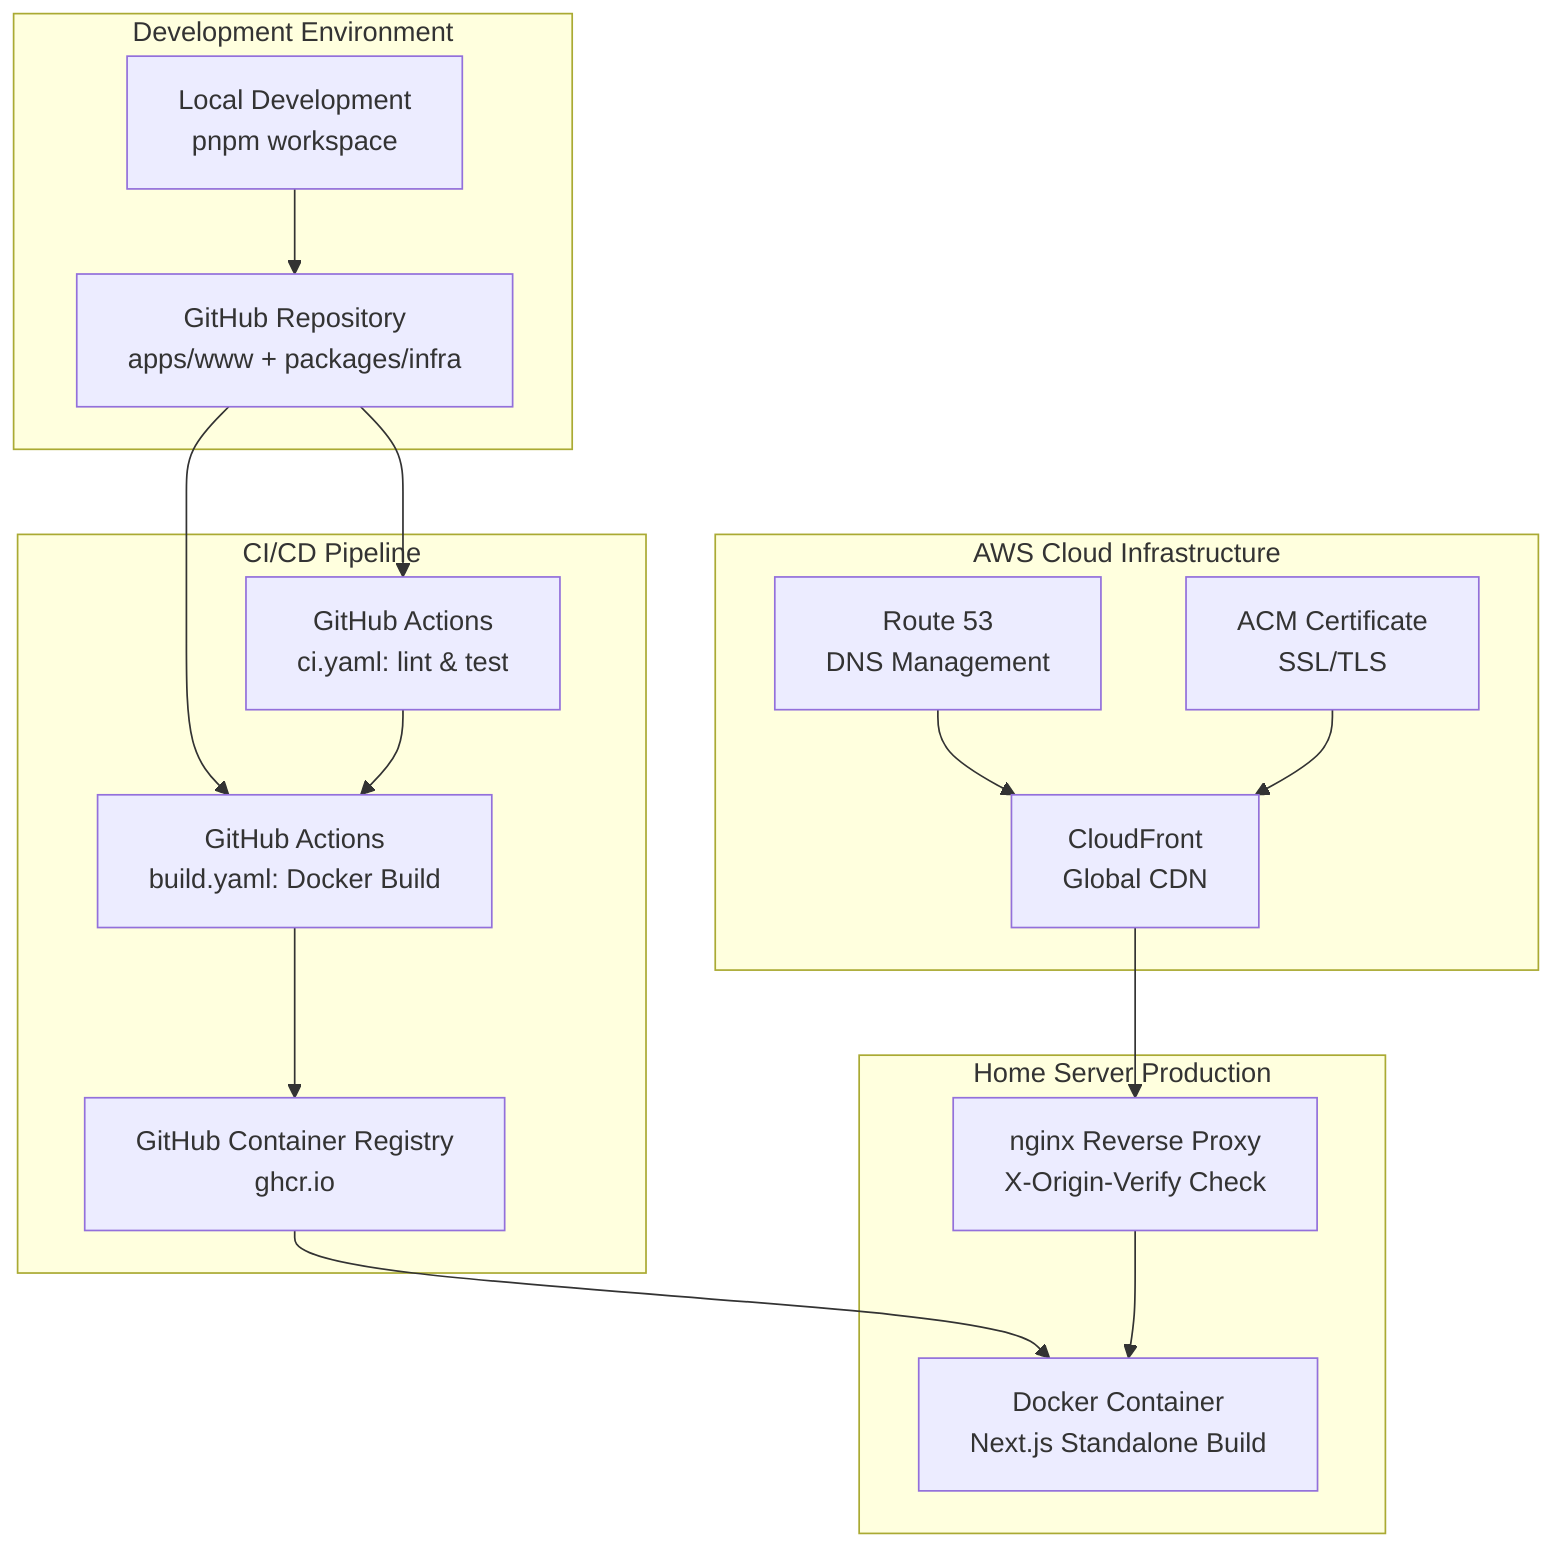 graph TB
    subgraph "Development Environment"
        A1[Local Development<br/>pnpm workspace]
        A2[GitHub Repository<br/>apps/www + packages/infra]
    end

    subgraph "CI/CD Pipeline"
        B1[GitHub Actions<br/>ci.yaml: lint & test]
        B2[GitHub Actions<br/>build.yaml: Docker Build]
        B3[GitHub Container Registry<br/>ghcr.io]
    end

    subgraph "AWS Cloud Infrastructure"
        C1[Route 53<br/>DNS Management]
        C2[CloudFront<br/>Global CDN]
        C3[ACM Certificate<br/>SSL/TLS]
    end

    subgraph "Home Server Production"
        D1[nginx Reverse Proxy<br/>X-Origin-Verify Check]
        D2[Docker Container<br/>Next.js Standalone Build]
    end

    A1 --> A2
    A2 --> B1
    A2 --> B2
    B1 --> B2
    B2 --> B3
    B3 --> D2
    C1 --> C2
    C3 --> C2
    C2 --> D1
    D1 --> D2